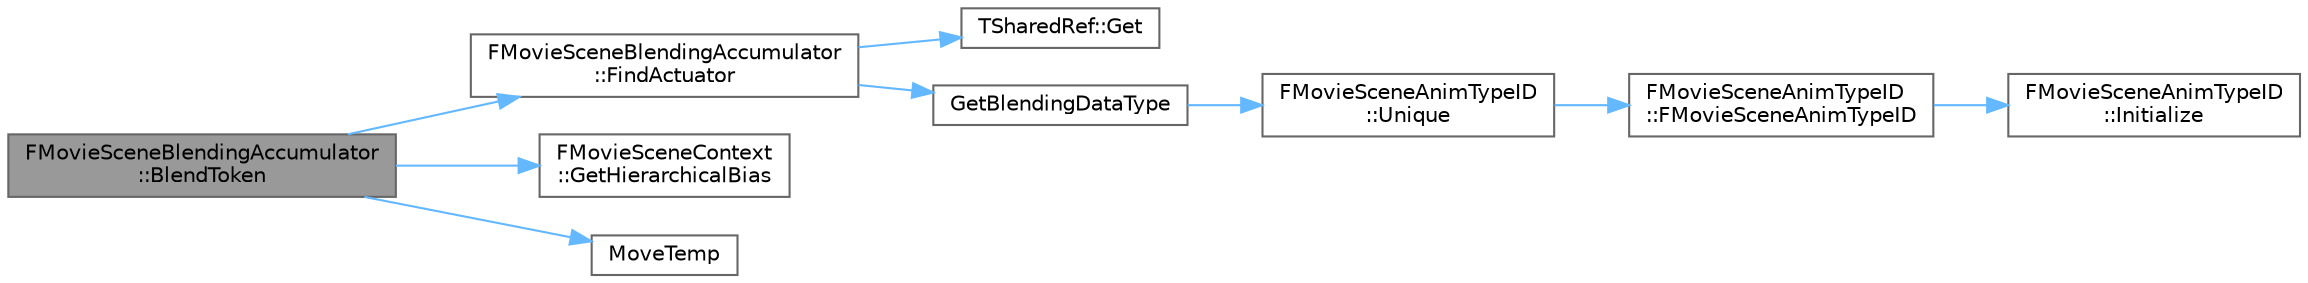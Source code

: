 digraph "FMovieSceneBlendingAccumulator::BlendToken"
{
 // INTERACTIVE_SVG=YES
 // LATEX_PDF_SIZE
  bgcolor="transparent";
  edge [fontname=Helvetica,fontsize=10,labelfontname=Helvetica,labelfontsize=10];
  node [fontname=Helvetica,fontsize=10,shape=box,height=0.2,width=0.4];
  rankdir="LR";
  Node1 [id="Node000001",label="FMovieSceneBlendingAccumulator\l::BlendToken",height=0.2,width=0.4,color="gray40", fillcolor="grey60", style="filled", fontcolor="black",tooltip="Add a token that will be blended together with other tokens of the same type and actuator this frame,..."];
  Node1 -> Node2 [id="edge1_Node000001_Node000002",color="steelblue1",style="solid",tooltip=" "];
  Node2 [id="Node000002",label="FMovieSceneBlendingAccumulator\l::FindActuator",height=0.2,width=0.4,color="grey40", fillcolor="white", style="filled",URL="$d4/d97/structFMovieSceneBlendingAccumulator.html#aab952fb95e6666f63599d9eff75ddfbb",tooltip="Find an existing actuator with the specified ID that operates on a specific data type."];
  Node2 -> Node3 [id="edge2_Node000002_Node000003",color="steelblue1",style="solid",tooltip=" "];
  Node3 [id="Node000003",label="TSharedRef::Get",height=0.2,width=0.4,color="grey40", fillcolor="white", style="filled",URL="$de/df2/classTSharedRef.html#a69b7bd60134fb963c15d4beb2478f126",tooltip="Returns a C++ reference to the object this shared reference is referencing."];
  Node2 -> Node4 [id="edge3_Node000002_Node000004",color="steelblue1",style="solid",tooltip=" "];
  Node4 [id="Node000004",label="GetBlendingDataType",height=0.2,width=0.4,color="grey40", fillcolor="white", style="filled",URL="$de/d3e/BlendableTokenStack_8h.html#a098d8eea3823b16d7481acd6f20c3730",tooltip="Template to access the type ID for a given blendable data type Care should be taken to ensure that on..."];
  Node4 -> Node5 [id="edge4_Node000004_Node000005",color="steelblue1",style="solid",tooltip=" "];
  Node5 [id="Node000005",label="FMovieSceneAnimTypeID\l::Unique",height=0.2,width=0.4,color="grey40", fillcolor="white", style="filled",URL="$d1/d4b/structFMovieSceneAnimTypeID.html#aa2c58a869d039bc2368def3f326051c6",tooltip=" "];
  Node5 -> Node6 [id="edge5_Node000005_Node000006",color="steelblue1",style="solid",tooltip=" "];
  Node6 [id="Node000006",label="FMovieSceneAnimTypeID\l::FMovieSceneAnimTypeID",height=0.2,width=0.4,color="grey40", fillcolor="white", style="filled",URL="$d1/d4b/structFMovieSceneAnimTypeID.html#a84287900e7f68fd555acdc6ce520c053",tooltip=" "];
  Node6 -> Node7 [id="edge6_Node000006_Node000007",color="steelblue1",style="solid",tooltip=" "];
  Node7 [id="Node000007",label="FMovieSceneAnimTypeID\l::Initialize",height=0.2,width=0.4,color="grey40", fillcolor="white", style="filled",URL="$d1/d4b/structFMovieSceneAnimTypeID.html#a1f3f798fe3a382d6d3235cfe700eea8a",tooltip="Initialize this structure by storing the hash result in the static ptr itself This ensures subsequent..."];
  Node1 -> Node8 [id="edge7_Node000001_Node000008",color="steelblue1",style="solid",tooltip=" "];
  Node8 [id="Node000008",label="FMovieSceneContext\l::GetHierarchicalBias",height=0.2,width=0.4,color="grey40", fillcolor="white", style="filled",URL="$dd/daf/structFMovieSceneContext.html#a2b3dd37c0ec4a363abf159dc4a6b8112",tooltip="Get the hierarchical bias for the current context."];
  Node1 -> Node9 [id="edge8_Node000001_Node000009",color="steelblue1",style="solid",tooltip=" "];
  Node9 [id="Node000009",label="MoveTemp",height=0.2,width=0.4,color="grey40", fillcolor="white", style="filled",URL="$d4/d24/UnrealTemplate_8h.html#ad5e6c049aeb9c9115fec514ba581dbb6",tooltip="MoveTemp will cast a reference to an rvalue reference."];
}
